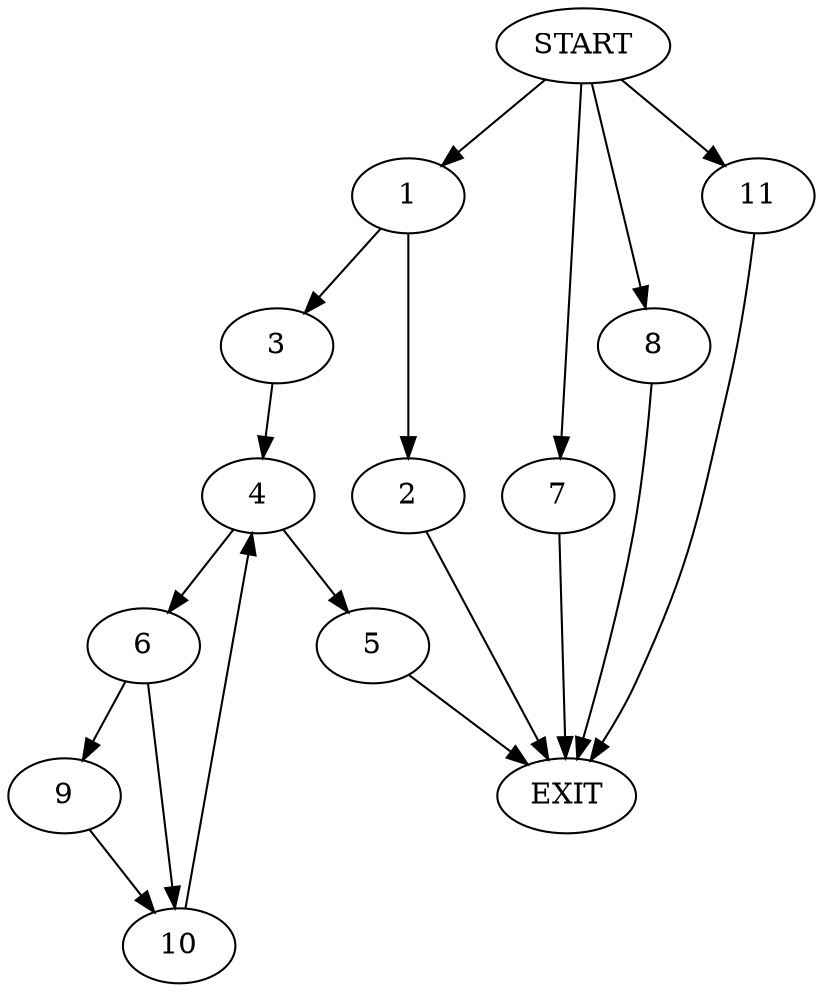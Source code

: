 digraph {
0 [label="START"]
12 [label="EXIT"]
0 -> 1
1 -> 2
1 -> 3
3 -> 4
2 -> 12
4 -> 5
4 -> 6
0 -> 7
7 -> 12
0 -> 8
8 -> 12
5 -> 12
6 -> 9
6 -> 10
9 -> 10
10 -> 4
0 -> 11
11 -> 12
}
